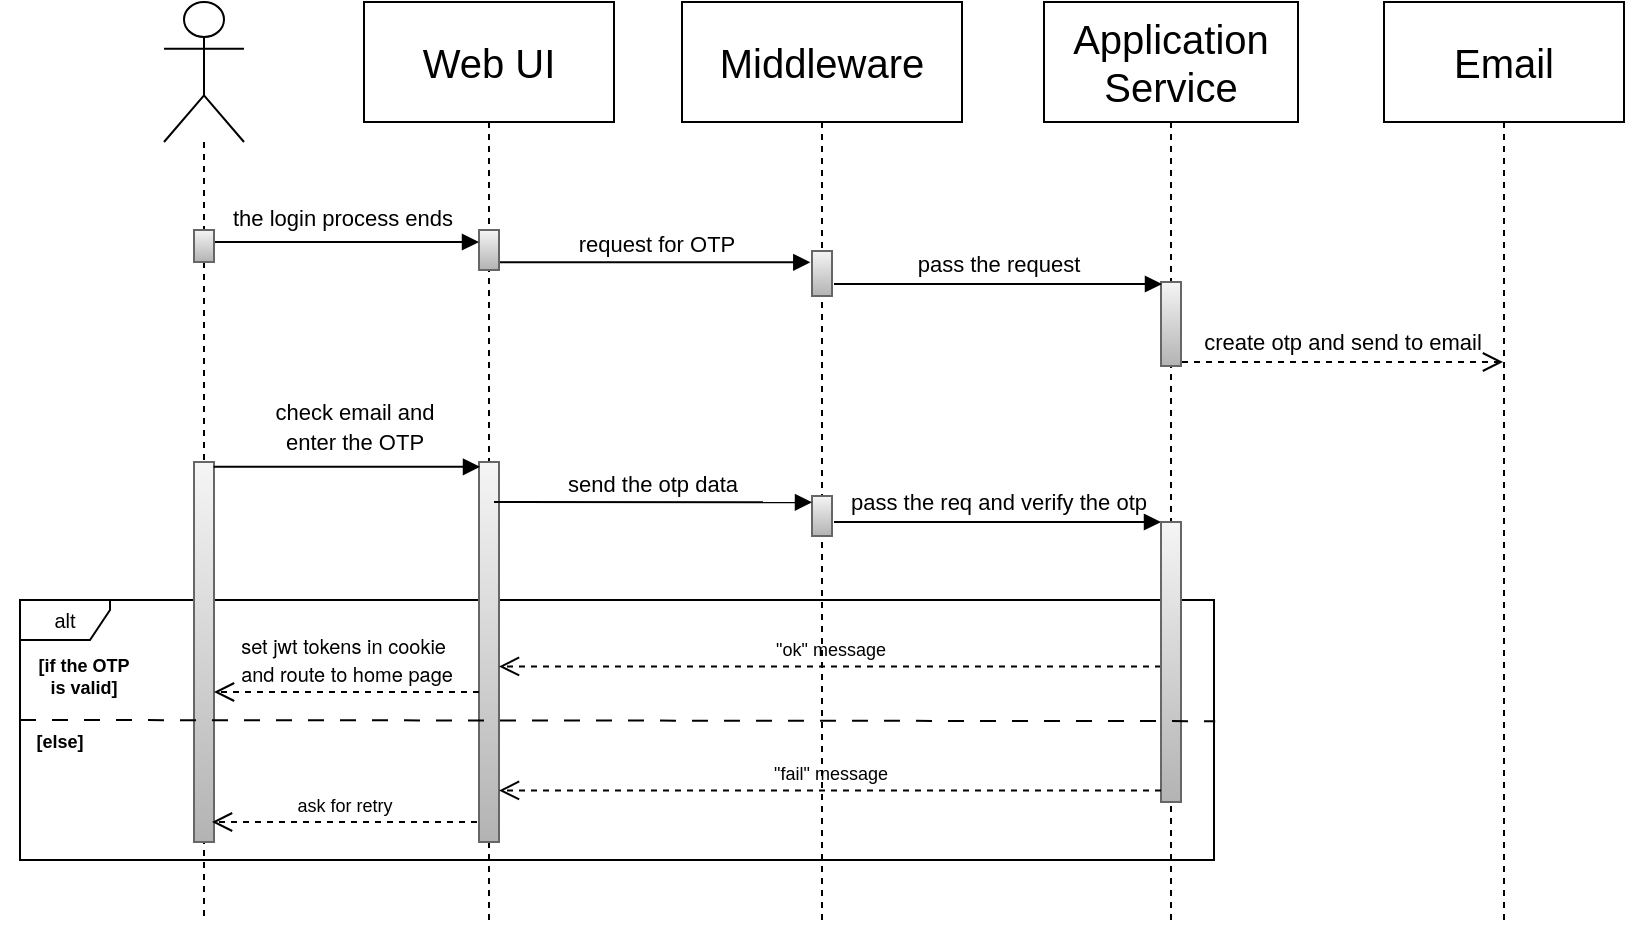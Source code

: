 <mxfile>
    <diagram id="jHpCYMAGqEjiJWdGOJtC" name="Page-1">
        <mxGraphModel dx="625" dy="681" grid="1" gridSize="10" guides="1" tooltips="1" connect="1" arrows="1" fold="1" page="1" pageScale="1" pageWidth="850" pageHeight="1100" math="0" shadow="0">
            <root>
                <mxCell id="0"/>
                <mxCell id="1" parent="0"/>
                <mxCell id="2" value="alt" style="shape=umlFrame;whiteSpace=wrap;html=1;fontSize=10;width=45;height=20;" parent="1" vertex="1">
                    <mxGeometry x="213" y="499" width="597" height="130" as="geometry"/>
                </mxCell>
                <mxCell id="7" value="" style="shape=umlLifeline;participant=umlActor;perimeter=lifelinePerimeter;whiteSpace=wrap;html=1;container=1;collapsible=0;recursiveResize=0;verticalAlign=top;spacingTop=36;outlineConnect=0;size=70;" parent="1" vertex="1">
                    <mxGeometry x="285" y="200" width="40" height="460" as="geometry"/>
                </mxCell>
                <mxCell id="52" value="" style="html=1;points=[];perimeter=orthogonalPerimeter;fillColor=#f5f5f5;gradientColor=#b3b3b3;strokeColor=#666666;" parent="7" vertex="1">
                    <mxGeometry x="15" y="230" width="10" height="190" as="geometry"/>
                </mxCell>
                <mxCell id="8" value="&lt;font style=&quot;font-size: 20px;&quot;&gt;Web UI&lt;/font&gt;" style="shape=umlLifeline;perimeter=lifelinePerimeter;whiteSpace=wrap;html=1;container=1;collapsible=0;recursiveResize=0;outlineConnect=0;size=60;" parent="1" vertex="1">
                    <mxGeometry x="385" y="200" width="125" height="460" as="geometry"/>
                </mxCell>
                <mxCell id="9" value="request for OTP" style="html=1;verticalAlign=bottom;endArrow=block;entryX=-0.084;entryY=0.029;entryDx=0;entryDy=0;entryPerimeter=0;labelBackgroundColor=none;" parent="8" source="10" edge="1">
                    <mxGeometry width="80" relative="1" as="geometry">
                        <mxPoint x="60" y="130" as="sourcePoint"/>
                        <mxPoint x="223.16" y="130.15" as="targetPoint"/>
                    </mxGeometry>
                </mxCell>
                <mxCell id="10" value="" style="html=1;points=[];perimeter=orthogonalPerimeter;verticalAlign=middle;fillStyle=auto;rounded=0;glass=0;shadow=0;fillColor=#f5f5f5;gradientColor=#b3b3b3;strokeColor=#666666;" parent="8" vertex="1">
                    <mxGeometry x="57.5" y="114" width="10" height="20" as="geometry"/>
                </mxCell>
                <mxCell id="58" value="" style="html=1;points=[];perimeter=orthogonalPerimeter;fillColor=#f5f5f5;gradientColor=#b3b3b3;strokeColor=#666666;" parent="8" vertex="1">
                    <mxGeometry x="57.5" y="230" width="10" height="190" as="geometry"/>
                </mxCell>
                <mxCell id="11" value="&lt;font style=&quot;&quot;&gt;&lt;font style=&quot;font-size: 20px;&quot;&gt;Middleware&lt;/font&gt;&lt;br&gt;&lt;/font&gt;" style="shape=umlLifeline;perimeter=lifelinePerimeter;whiteSpace=wrap;html=1;container=1;collapsible=0;recursiveResize=0;outlineConnect=0;size=60;" parent="1" vertex="1">
                    <mxGeometry x="544" y="200" width="140" height="460" as="geometry"/>
                </mxCell>
                <mxCell id="12" value="" style="html=1;points=[];perimeter=orthogonalPerimeter;fontSize=11;fillColor=#f5f5f5;gradientColor=#b3b3b3;strokeColor=#666666;" parent="11" vertex="1">
                    <mxGeometry x="65" y="124.5" width="10" height="22.5" as="geometry"/>
                </mxCell>
                <mxCell id="13" value="" style="html=1;points=[];perimeter=orthogonalPerimeter;fontSize=11;fillColor=#f5f5f5;gradientColor=#b3b3b3;strokeColor=#666666;" parent="11" vertex="1">
                    <mxGeometry x="65" y="247" width="10" height="20" as="geometry"/>
                </mxCell>
                <mxCell id="55" value="send the otp data" style="html=1;verticalAlign=bottom;endArrow=block;entryX=-0.084;entryY=0.029;entryDx=0;entryDy=0;entryPerimeter=0;labelBackgroundColor=none;" parent="11" edge="1">
                    <mxGeometry width="80" relative="1" as="geometry">
                        <mxPoint x="-94" y="250" as="sourcePoint"/>
                        <mxPoint x="65.0" y="250.15" as="targetPoint"/>
                    </mxGeometry>
                </mxCell>
                <mxCell id="15" value="&lt;span style=&quot;font-size: 20px;&quot;&gt;Email&lt;br&gt;&lt;/span&gt;" style="shape=umlLifeline;perimeter=lifelinePerimeter;whiteSpace=wrap;html=1;container=1;collapsible=0;recursiveResize=0;outlineConnect=0;size=60;" parent="1" vertex="1">
                    <mxGeometry x="895" y="200" width="120" height="460" as="geometry"/>
                </mxCell>
                <mxCell id="17" value="&lt;font style=&quot;font-size: 11px;&quot;&gt;the login process ends&lt;/font&gt;" style="html=1;verticalAlign=bottom;endArrow=block;fontSize=22;labelBackgroundColor=none;" parent="1" target="10" edge="1">
                    <mxGeometry width="80" relative="1" as="geometry">
                        <mxPoint x="305" y="320" as="sourcePoint"/>
                        <mxPoint x="435" y="320" as="targetPoint"/>
                        <Array as="points"/>
                        <mxPoint as="offset"/>
                    </mxGeometry>
                </mxCell>
                <mxCell id="18" value="&lt;font style=&quot;font-size: 20px;&quot;&gt;Application Service&lt;/font&gt;" style="shape=umlLifeline;perimeter=lifelinePerimeter;whiteSpace=wrap;html=1;container=1;collapsible=0;recursiveResize=0;outlineConnect=0;size=60;" parent="1" vertex="1">
                    <mxGeometry x="725" y="200" width="127" height="460" as="geometry"/>
                </mxCell>
                <mxCell id="20" value="&quot;ok&quot; message" style="html=1;verticalAlign=bottom;endArrow=open;dashed=1;endSize=8;labelBackgroundColor=none;fontSize=9;" parent="18" edge="1">
                    <mxGeometry x="0.002" relative="1" as="geometry">
                        <mxPoint x="58.5" y="332.23" as="sourcePoint"/>
                        <mxPoint x="-272.5" y="332.23" as="targetPoint"/>
                        <mxPoint as="offset"/>
                    </mxGeometry>
                </mxCell>
                <mxCell id="34" value="" style="html=1;points=[];perimeter=orthogonalPerimeter;rounded=0;shadow=0;glass=0;sketch=0;fillStyle=auto;fontSize=14;fillColor=#f5f5f5;gradientColor=#b3b3b3;strokeColor=#666666;" parent="18" vertex="1">
                    <mxGeometry x="58.5" y="140" width="10" height="42" as="geometry"/>
                </mxCell>
                <mxCell id="56" value="&lt;font style=&quot;font-size: 11px;&quot;&gt;pass the req and verify the otp&lt;br&gt;&lt;/font&gt;" style="html=1;verticalAlign=bottom;endArrow=block;fontSize=14;labelBackgroundColor=none;" parent="18" edge="1">
                    <mxGeometry relative="1" as="geometry">
                        <mxPoint x="-105" y="260" as="sourcePoint"/>
                        <mxPoint x="58.5" y="260" as="targetPoint"/>
                    </mxGeometry>
                </mxCell>
                <mxCell id="57" value="" style="html=1;points=[];perimeter=orthogonalPerimeter;rounded=0;shadow=0;glass=0;sketch=0;fillStyle=auto;fontSize=14;fillColor=#f5f5f5;gradientColor=#b3b3b3;strokeColor=#666666;" parent="18" vertex="1">
                    <mxGeometry x="58.5" y="260" width="10" height="140" as="geometry"/>
                </mxCell>
                <mxCell id="24" value="" style="html=1;points=[];perimeter=orthogonalPerimeter;fillColor=#f5f5f5;gradientColor=#b3b3b3;strokeColor=#666666;" parent="1" vertex="1">
                    <mxGeometry x="300" y="314" width="10" height="16" as="geometry"/>
                </mxCell>
                <mxCell id="35" value="&lt;font style=&quot;font-size: 11px;&quot;&gt;pass the request&lt;br&gt;&lt;/font&gt;" style="html=1;verticalAlign=bottom;endArrow=block;fontSize=14;labelBackgroundColor=none;" parent="1" edge="1">
                    <mxGeometry relative="1" as="geometry">
                        <mxPoint x="620" y="341" as="sourcePoint"/>
                        <mxPoint x="784" y="341" as="targetPoint"/>
                    </mxGeometry>
                </mxCell>
                <mxCell id="46" value="" style="endArrow=none;dashed=1;html=1;labelBackgroundColor=none;fontSize=9;entryX=1.001;entryY=0.466;entryDx=0;entryDy=0;entryPerimeter=0;dashPattern=8 8;" parent="1" target="2" edge="1">
                    <mxGeometry width="50" height="50" relative="1" as="geometry">
                        <mxPoint x="213" y="559.0" as="sourcePoint"/>
                        <mxPoint x="973" y="558.67" as="targetPoint"/>
                    </mxGeometry>
                </mxCell>
                <mxCell id="47" value="[if the OTP&lt;br&gt;is valid]" style="text;html=1;strokeColor=none;fillColor=none;align=center;verticalAlign=middle;whiteSpace=wrap;rounded=0;fontSize=9;fontStyle=1" parent="1" vertex="1">
                    <mxGeometry x="215" y="522" width="60" height="30" as="geometry"/>
                </mxCell>
                <mxCell id="48" value="&lt;p style=&quot;margin: 0px; font-variant-numeric: normal; font-variant-east-asian: normal; font-variant-alternates: normal; font-size-adjust: none; font-kerning: auto; font-optical-sizing: auto; font-feature-settings: normal; font-variation-settings: normal; font-variant-position: normal; font-stretch: normal; line-height: normal; font-family: &amp;quot;Helvetica Neue&amp;quot;; text-align: start; font-size: 10px;&quot; class=&quot;p1&quot;&gt;&lt;font style=&quot;font-size: 10px;&quot;&gt;set jwt tokens in cookie&lt;/font&gt;&lt;/p&gt;&lt;p style=&quot;margin: 0px; font-variant-numeric: normal; font-variant-east-asian: normal; font-variant-alternates: normal; font-size-adjust: none; font-kerning: auto; font-optical-sizing: auto; font-feature-settings: normal; font-variation-settings: normal; font-variant-position: normal; font-stretch: normal; line-height: normal; font-family: &amp;quot;Helvetica Neue&amp;quot;; text-align: start; font-size: 10px;&quot; class=&quot;p1&quot;&gt;&lt;font style=&quot;font-size: 10px;&quot;&gt;and route to home page&lt;/font&gt;&lt;/p&gt;" style="html=1;verticalAlign=bottom;endArrow=open;dashed=1;endSize=8;labelBackgroundColor=none;fontSize=9;" parent="1" edge="1">
                    <mxGeometry x="0.011" relative="1" as="geometry">
                        <mxPoint x="442.5" y="545" as="sourcePoint"/>
                        <mxPoint x="310" y="545" as="targetPoint"/>
                        <mxPoint as="offset"/>
                    </mxGeometry>
                </mxCell>
                <mxCell id="49" value="&quot;fail&quot; message" style="html=1;verticalAlign=bottom;endArrow=open;dashed=1;endSize=8;labelBackgroundColor=none;fontSize=9;" parent="1" edge="1">
                    <mxGeometry relative="1" as="geometry">
                        <mxPoint x="783.5" y="594.23" as="sourcePoint"/>
                        <mxPoint x="452.5" y="594.23" as="targetPoint"/>
                    </mxGeometry>
                </mxCell>
                <mxCell id="50" value="ask for retry" style="html=1;verticalAlign=bottom;endArrow=open;dashed=1;endSize=8;labelBackgroundColor=none;fontSize=9;" parent="1" edge="1">
                    <mxGeometry relative="1" as="geometry">
                        <mxPoint x="441.5" y="610" as="sourcePoint"/>
                        <mxPoint x="309" y="610" as="targetPoint"/>
                    </mxGeometry>
                </mxCell>
                <mxCell id="22" value="&lt;span style=&quot;font-size: 11px;&quot;&gt;create otp and send to email&lt;/span&gt;" style="html=1;verticalAlign=bottom;endArrow=open;dashed=1;endSize=8;fontSize=14;labelBackgroundColor=none;" parent="1" target="15" edge="1">
                    <mxGeometry x="-0.001" relative="1" as="geometry">
                        <mxPoint x="948.5" y="380" as="targetPoint"/>
                        <mxPoint x="794" y="380" as="sourcePoint"/>
                        <mxPoint as="offset"/>
                    </mxGeometry>
                </mxCell>
                <mxCell id="53" value="&lt;p style=&quot;line-height: 50%;&quot;&gt;&lt;span style=&quot;font-size: 11px;&quot;&gt;check email and&lt;/span&gt;&lt;br style=&quot;font-size: 11px;&quot;&gt;&lt;span style=&quot;font-size: 11px;&quot;&gt;enter the OTP&lt;/span&gt;&lt;/p&gt;" style="html=1;verticalAlign=bottom;endArrow=block;fontSize=22;labelBackgroundColor=none;exitX=0.976;exitY=0.04;exitDx=0;exitDy=0;exitPerimeter=0;" parent="1" edge="1">
                    <mxGeometry x="0.06" y="-18" width="80" relative="1" as="geometry">
                        <mxPoint x="309.76" y="432.36" as="sourcePoint"/>
                        <mxPoint x="443" y="432.419" as="targetPoint"/>
                        <Array as="points"/>
                        <mxPoint as="offset"/>
                    </mxGeometry>
                </mxCell>
                <mxCell id="59" value="[else]" style="text;html=1;strokeColor=none;fillColor=none;align=center;verticalAlign=middle;whiteSpace=wrap;rounded=0;fontSize=9;fontStyle=1" vertex="1" parent="1">
                    <mxGeometry x="203" y="555" width="60" height="30" as="geometry"/>
                </mxCell>
            </root>
        </mxGraphModel>
    </diagram>
</mxfile>
